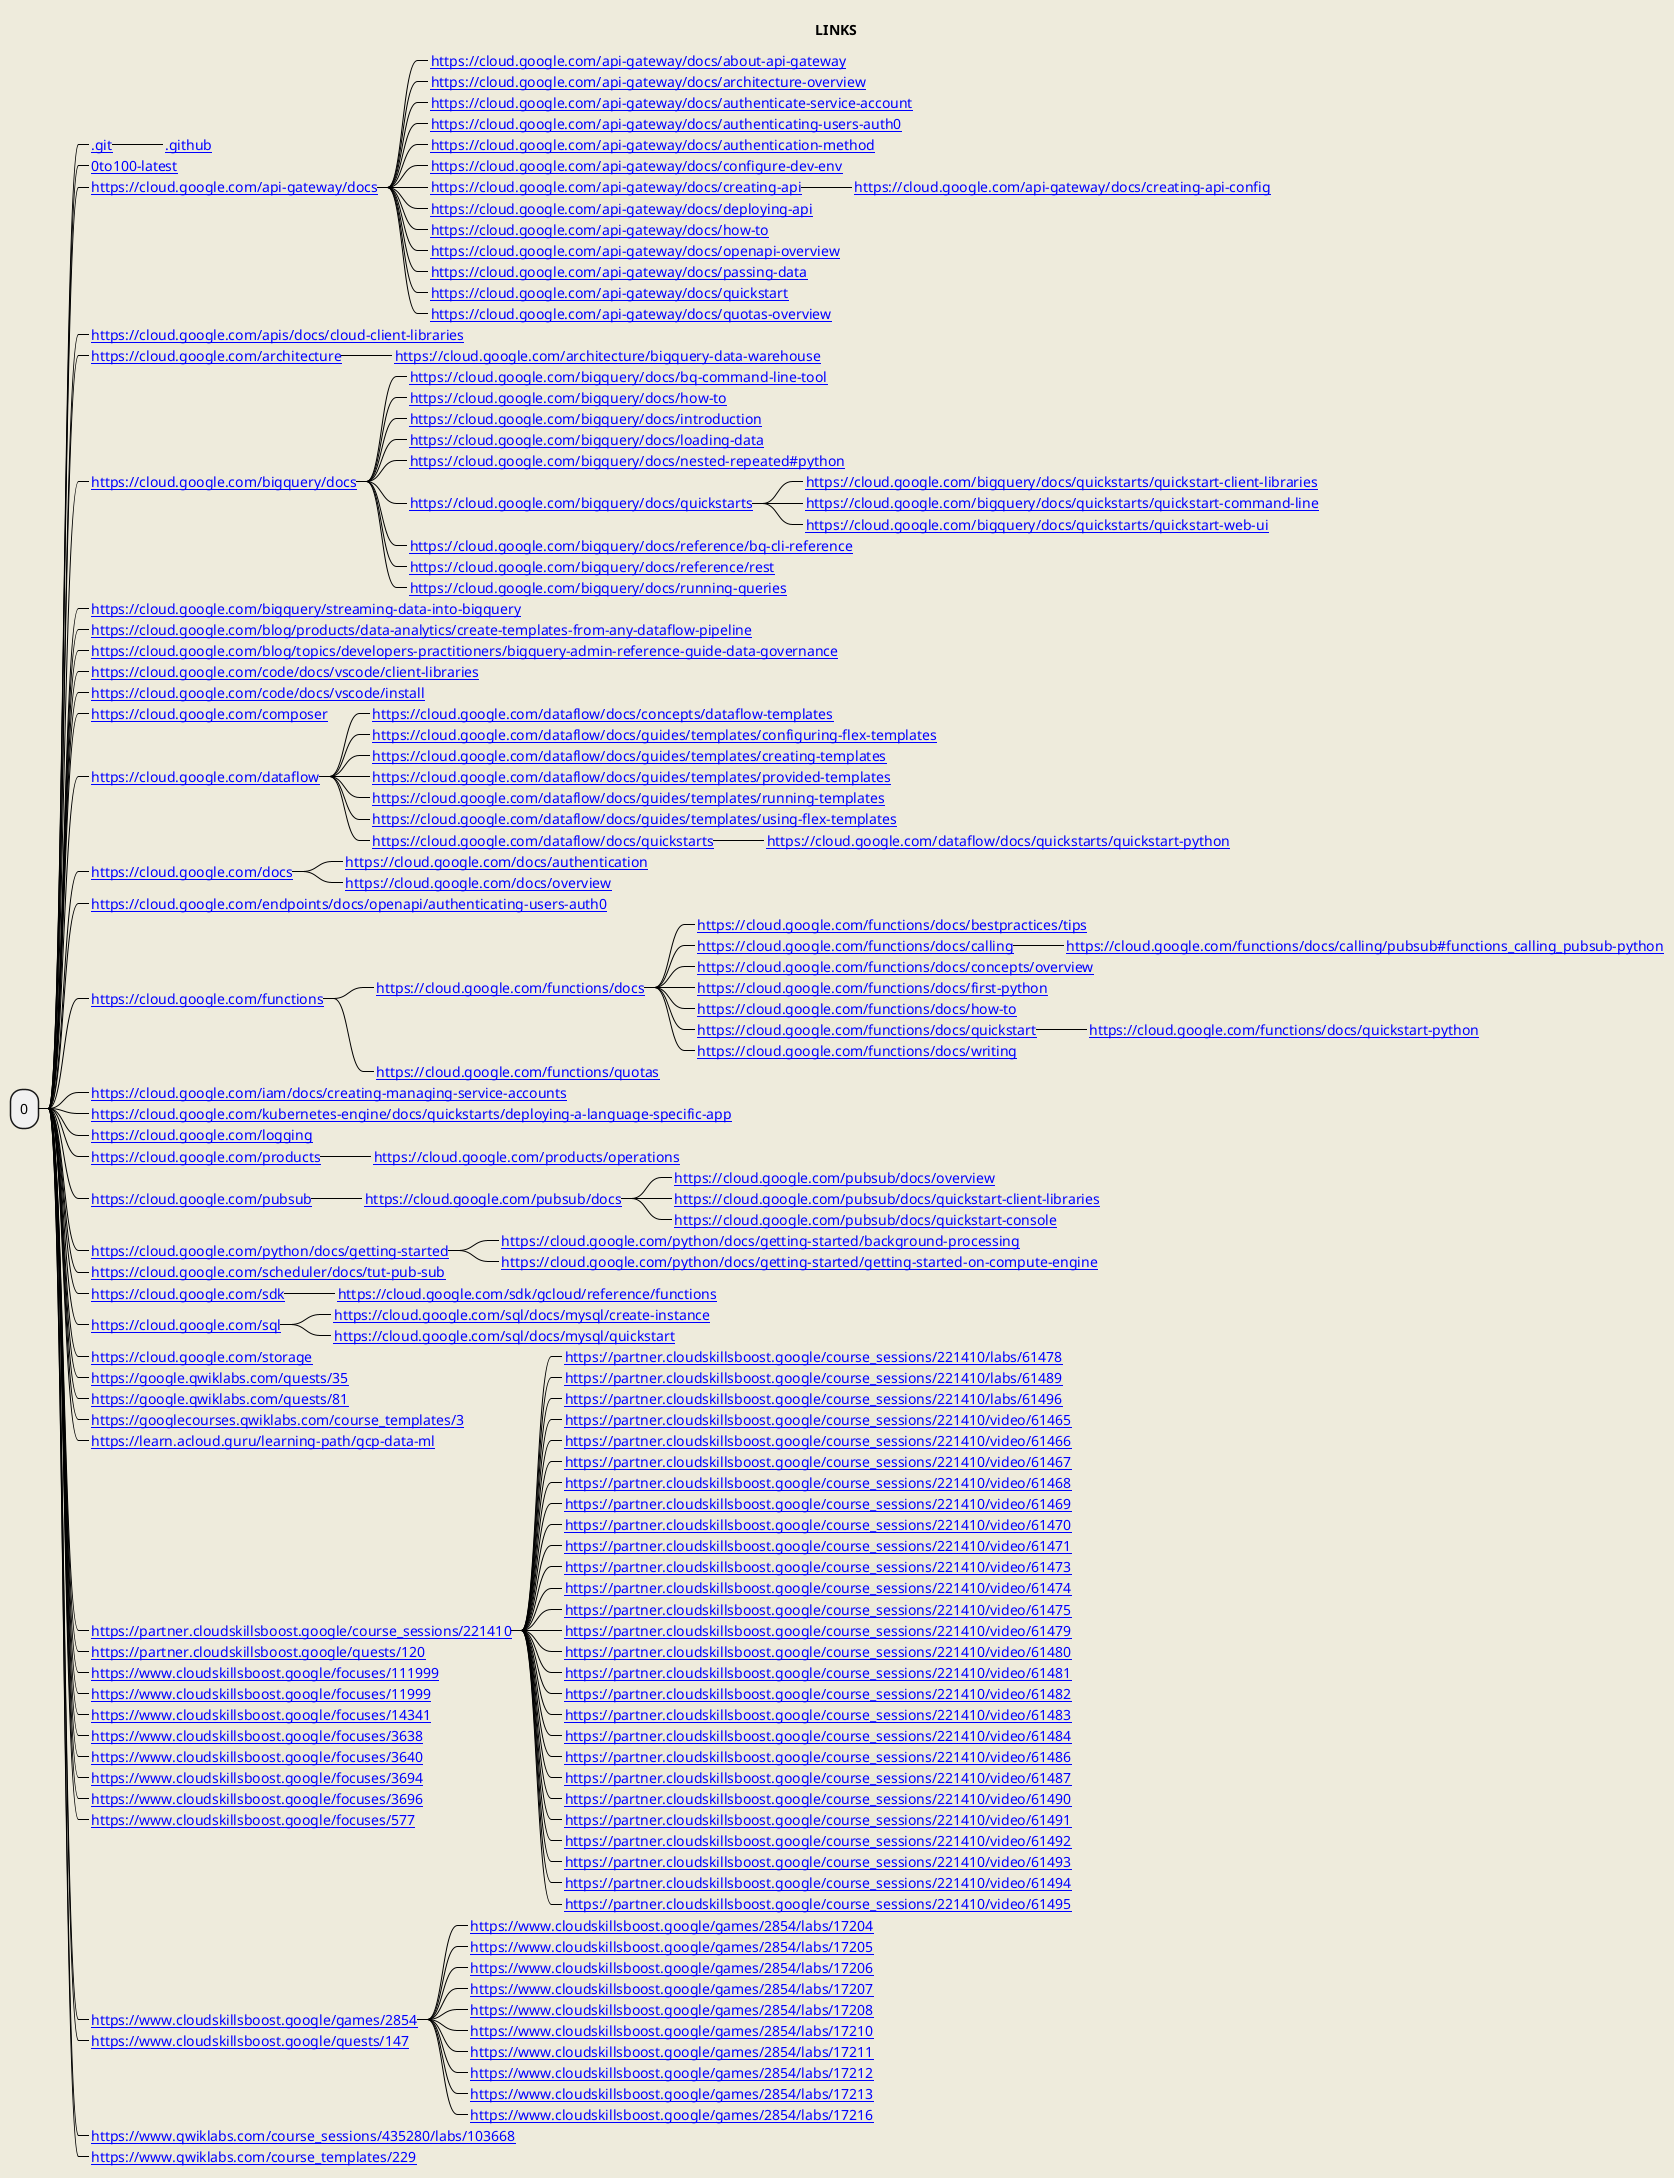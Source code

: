 
@startmindmap

title LINKS

skinparam shadowing false
skinparam backgroundColor #EEEBDC
skinparam ArrowColor black
skinparam noteBorderColor black

+ 0
++_ [[ .git ]]
+++_ [[ .github ]]
++_ [[ 0to100-latest ]]
++_ [[ https://cloud.google.com/api-gateway/docs ]]
+++_ [[ https://cloud.google.com/api-gateway/docs/about-api-gateway ]]
+++_ [[ https://cloud.google.com/api-gateway/docs/architecture-overview ]]
+++_ [[ https://cloud.google.com/api-gateway/docs/authenticate-service-account ]]
+++_ [[ https://cloud.google.com/api-gateway/docs/authenticating-users-auth0 ]]
+++_ [[ https://cloud.google.com/api-gateway/docs/authentication-method ]]
+++_ [[ https://cloud.google.com/api-gateway/docs/configure-dev-env ]]
+++_ [[ https://cloud.google.com/api-gateway/docs/creating-api ]]
++++_ [[ https://cloud.google.com/api-gateway/docs/creating-api-config ]]
+++_ [[ https://cloud.google.com/api-gateway/docs/deploying-api ]]
+++_ [[ https://cloud.google.com/api-gateway/docs/how-to ]]
+++_ [[ https://cloud.google.com/api-gateway/docs/openapi-overview ]]
+++_ [[ https://cloud.google.com/api-gateway/docs/passing-data ]]
+++_ [[ https://cloud.google.com/api-gateway/docs/quickstart ]]
+++_ [[ https://cloud.google.com/api-gateway/docs/quotas-overview ]]
++_ [[ https://cloud.google.com/apis/docs/cloud-client-libraries ]]
++_ [[ https://cloud.google.com/architecture ]]
+++_ [[ https://cloud.google.com/architecture/bigquery-data-warehouse ]]
++_ [[ https://cloud.google.com/bigquery/docs ]]
+++_ [[ https://cloud.google.com/bigquery/docs/bq-command-line-tool ]]
+++_ [[ https://cloud.google.com/bigquery/docs/how-to ]]
+++_ [[ https://cloud.google.com/bigquery/docs/introduction ]]
+++_ [[ https://cloud.google.com/bigquery/docs/loading-data ]]
+++_ [[ https://cloud.google.com/bigquery/docs/nested-repeated#python ]]
+++_ [[ https://cloud.google.com/bigquery/docs/quickstarts ]]
++++_ [[ https://cloud.google.com/bigquery/docs/quickstarts/quickstart-client-libraries ]]
++++_ [[ https://cloud.google.com/bigquery/docs/quickstarts/quickstart-command-line ]]
++++_ [[ https://cloud.google.com/bigquery/docs/quickstarts/quickstart-web-ui ]]
+++_ [[ https://cloud.google.com/bigquery/docs/reference/bq-cli-reference ]]
+++_ [[ https://cloud.google.com/bigquery/docs/reference/rest ]]
+++_ [[ https://cloud.google.com/bigquery/docs/running-queries ]]
++_ [[ https://cloud.google.com/bigquery/streaming-data-into-bigquery ]]
++_ [[ https://cloud.google.com/blog/products/data-analytics/create-templates-from-any-dataflow-pipeline ]]
++_ [[ https://cloud.google.com/blog/topics/developers-practitioners/bigquery-admin-reference-guide-data-governance ]]
++_ [[ https://cloud.google.com/code/docs/vscode/client-libraries ]]
++_ [[ https://cloud.google.com/code/docs/vscode/install ]]
++_ [[ https://cloud.google.com/composer ]]
++_ [[ https://cloud.google.com/dataflow ]]
+++_ [[ https://cloud.google.com/dataflow/docs/concepts/dataflow-templates ]]
+++_ [[ https://cloud.google.com/dataflow/docs/guides/templates/configuring-flex-templates ]]
+++_ [[ https://cloud.google.com/dataflow/docs/guides/templates/creating-templates ]]
+++_ [[ https://cloud.google.com/dataflow/docs/guides/templates/provided-templates ]]
+++_ [[ https://cloud.google.com/dataflow/docs/guides/templates/running-templates ]]
+++_ [[ https://cloud.google.com/dataflow/docs/guides/templates/using-flex-templates ]]
+++_ [[ https://cloud.google.com/dataflow/docs/quickstarts ]]
++++_ [[ https://cloud.google.com/dataflow/docs/quickstarts/quickstart-python ]]
++_ [[ https://cloud.google.com/docs ]]
+++_ [[ https://cloud.google.com/docs/authentication ]]
+++_ [[ https://cloud.google.com/docs/overview ]]
++_ [[ https://cloud.google.com/endpoints/docs/openapi/authenticating-users-auth0 ]]
++_ [[ https://cloud.google.com/functions ]]
+++_ [[ https://cloud.google.com/functions/docs ]]
++++_ [[ https://cloud.google.com/functions/docs/bestpractices/tips ]]
++++_ [[ https://cloud.google.com/functions/docs/calling ]]
+++++_ [[ https://cloud.google.com/functions/docs/calling/pubsub#functions_calling_pubsub-python ]]
++++_ [[ https://cloud.google.com/functions/docs/concepts/overview ]]
++++_ [[ https://cloud.google.com/functions/docs/first-python ]]
++++_ [[ https://cloud.google.com/functions/docs/how-to ]]
++++_ [[ https://cloud.google.com/functions/docs/quickstart ]]
+++++_ [[ https://cloud.google.com/functions/docs/quickstart-python ]]
++++_ [[ https://cloud.google.com/functions/docs/writing ]]
+++_ [[ https://cloud.google.com/functions/quotas ]]
++_ [[ https://cloud.google.com/iam/docs/creating-managing-service-accounts ]]
++_ [[ https://cloud.google.com/kubernetes-engine/docs/quickstarts/deploying-a-language-specific-app ]]
++_ [[ https://cloud.google.com/logging ]]
++_ [[ https://cloud.google.com/products ]]
+++_ [[ https://cloud.google.com/products/operations ]]
++_ [[ https://cloud.google.com/pubsub ]]
+++_ [[ https://cloud.google.com/pubsub/docs ]]
++++_ [[ https://cloud.google.com/pubsub/docs/overview ]]
++++_ [[ https://cloud.google.com/pubsub/docs/quickstart-client-libraries ]]
++++_ [[ https://cloud.google.com/pubsub/docs/quickstart-console ]]
++_ [[ https://cloud.google.com/python/docs/getting-started ]]
+++_ [[ https://cloud.google.com/python/docs/getting-started/background-processing ]]
+++_ [[ https://cloud.google.com/python/docs/getting-started/getting-started-on-compute-engine ]]
++_ [[ https://cloud.google.com/scheduler/docs/tut-pub-sub ]]
++_ [[ https://cloud.google.com/sdk ]]
+++_ [[ https://cloud.google.com/sdk/gcloud/reference/functions ]]
++_ [[ https://cloud.google.com/sql ]]
+++_ [[ https://cloud.google.com/sql/docs/mysql/create-instance ]]
+++_ [[ https://cloud.google.com/sql/docs/mysql/quickstart ]]
++_ [[ https://cloud.google.com/storage ]]
++_ [[ https://google.qwiklabs.com/quests/35 ]]
++_ [[ https://google.qwiklabs.com/quests/81 ]]
++_ [[ https://googlecourses.qwiklabs.com/course_templates/3 ]]
++_ [[ https://learn.acloud.guru/learning-path/gcp-data-ml ]]
++_ [[ https://partner.cloudskillsboost.google/course_sessions/221410 ]]
+++_ [[ https://partner.cloudskillsboost.google/course_sessions/221410/labs/61478 ]]
+++_ [[ https://partner.cloudskillsboost.google/course_sessions/221410/labs/61489 ]]
+++_ [[ https://partner.cloudskillsboost.google/course_sessions/221410/labs/61496 ]]
+++_ [[ https://partner.cloudskillsboost.google/course_sessions/221410/video/61465 ]]
+++_ [[ https://partner.cloudskillsboost.google/course_sessions/221410/video/61466 ]]
+++_ [[ https://partner.cloudskillsboost.google/course_sessions/221410/video/61467 ]]
+++_ [[ https://partner.cloudskillsboost.google/course_sessions/221410/video/61468 ]]
+++_ [[ https://partner.cloudskillsboost.google/course_sessions/221410/video/61469 ]]
+++_ [[ https://partner.cloudskillsboost.google/course_sessions/221410/video/61470 ]]
+++_ [[ https://partner.cloudskillsboost.google/course_sessions/221410/video/61471 ]]
+++_ [[ https://partner.cloudskillsboost.google/course_sessions/221410/video/61473 ]]
+++_ [[ https://partner.cloudskillsboost.google/course_sessions/221410/video/61474 ]]
+++_ [[ https://partner.cloudskillsboost.google/course_sessions/221410/video/61475 ]]
+++_ [[ https://partner.cloudskillsboost.google/course_sessions/221410/video/61479 ]]
+++_ [[ https://partner.cloudskillsboost.google/course_sessions/221410/video/61480 ]]
+++_ [[ https://partner.cloudskillsboost.google/course_sessions/221410/video/61481 ]]
+++_ [[ https://partner.cloudskillsboost.google/course_sessions/221410/video/61482 ]]
+++_ [[ https://partner.cloudskillsboost.google/course_sessions/221410/video/61483 ]]
+++_ [[ https://partner.cloudskillsboost.google/course_sessions/221410/video/61484 ]]
+++_ [[ https://partner.cloudskillsboost.google/course_sessions/221410/video/61486 ]]
+++_ [[ https://partner.cloudskillsboost.google/course_sessions/221410/video/61487 ]]
+++_ [[ https://partner.cloudskillsboost.google/course_sessions/221410/video/61490 ]]
+++_ [[ https://partner.cloudskillsboost.google/course_sessions/221410/video/61491 ]]
+++_ [[ https://partner.cloudskillsboost.google/course_sessions/221410/video/61492 ]]
+++_ [[ https://partner.cloudskillsboost.google/course_sessions/221410/video/61493 ]]
+++_ [[ https://partner.cloudskillsboost.google/course_sessions/221410/video/61494 ]]
+++_ [[ https://partner.cloudskillsboost.google/course_sessions/221410/video/61495 ]]
++_ [[ https://partner.cloudskillsboost.google/quests/120 ]]
++_ [[ https://www.cloudskillsboost.google/focuses/111999 ]]
++_ [[ https://www.cloudskillsboost.google/focuses/11999 ]]
++_ [[ https://www.cloudskillsboost.google/focuses/14341 ]]
++_ [[ https://www.cloudskillsboost.google/focuses/3638 ]]
++_ [[ https://www.cloudskillsboost.google/focuses/3640 ]]
++_ [[ https://www.cloudskillsboost.google/focuses/3694 ]]
++_ [[ https://www.cloudskillsboost.google/focuses/3696 ]]
++_ [[ https://www.cloudskillsboost.google/focuses/577 ]]
++_ [[ https://www.cloudskillsboost.google/games/2854 ]]
+++_ [[ https://www.cloudskillsboost.google/games/2854/labs/17204 ]]
+++_ [[ https://www.cloudskillsboost.google/games/2854/labs/17205 ]]
+++_ [[ https://www.cloudskillsboost.google/games/2854/labs/17206 ]]
+++_ [[ https://www.cloudskillsboost.google/games/2854/labs/17207 ]]
+++_ [[ https://www.cloudskillsboost.google/games/2854/labs/17208 ]]
+++_ [[ https://www.cloudskillsboost.google/games/2854/labs/17210 ]]
+++_ [[ https://www.cloudskillsboost.google/games/2854/labs/17211 ]]
+++_ [[ https://www.cloudskillsboost.google/games/2854/labs/17212 ]]
+++_ [[ https://www.cloudskillsboost.google/games/2854/labs/17213 ]]
+++_ [[ https://www.cloudskillsboost.google/games/2854/labs/17216 ]]
++_ [[ https://www.cloudskillsboost.google/quests/147 ]]
++_ [[ https://www.qwiklabs.com/course_sessions/435280/labs/103668 ]]
++_ [[ https://www.qwiklabs.com/course_templates/229 ]]

@endmindmap
        